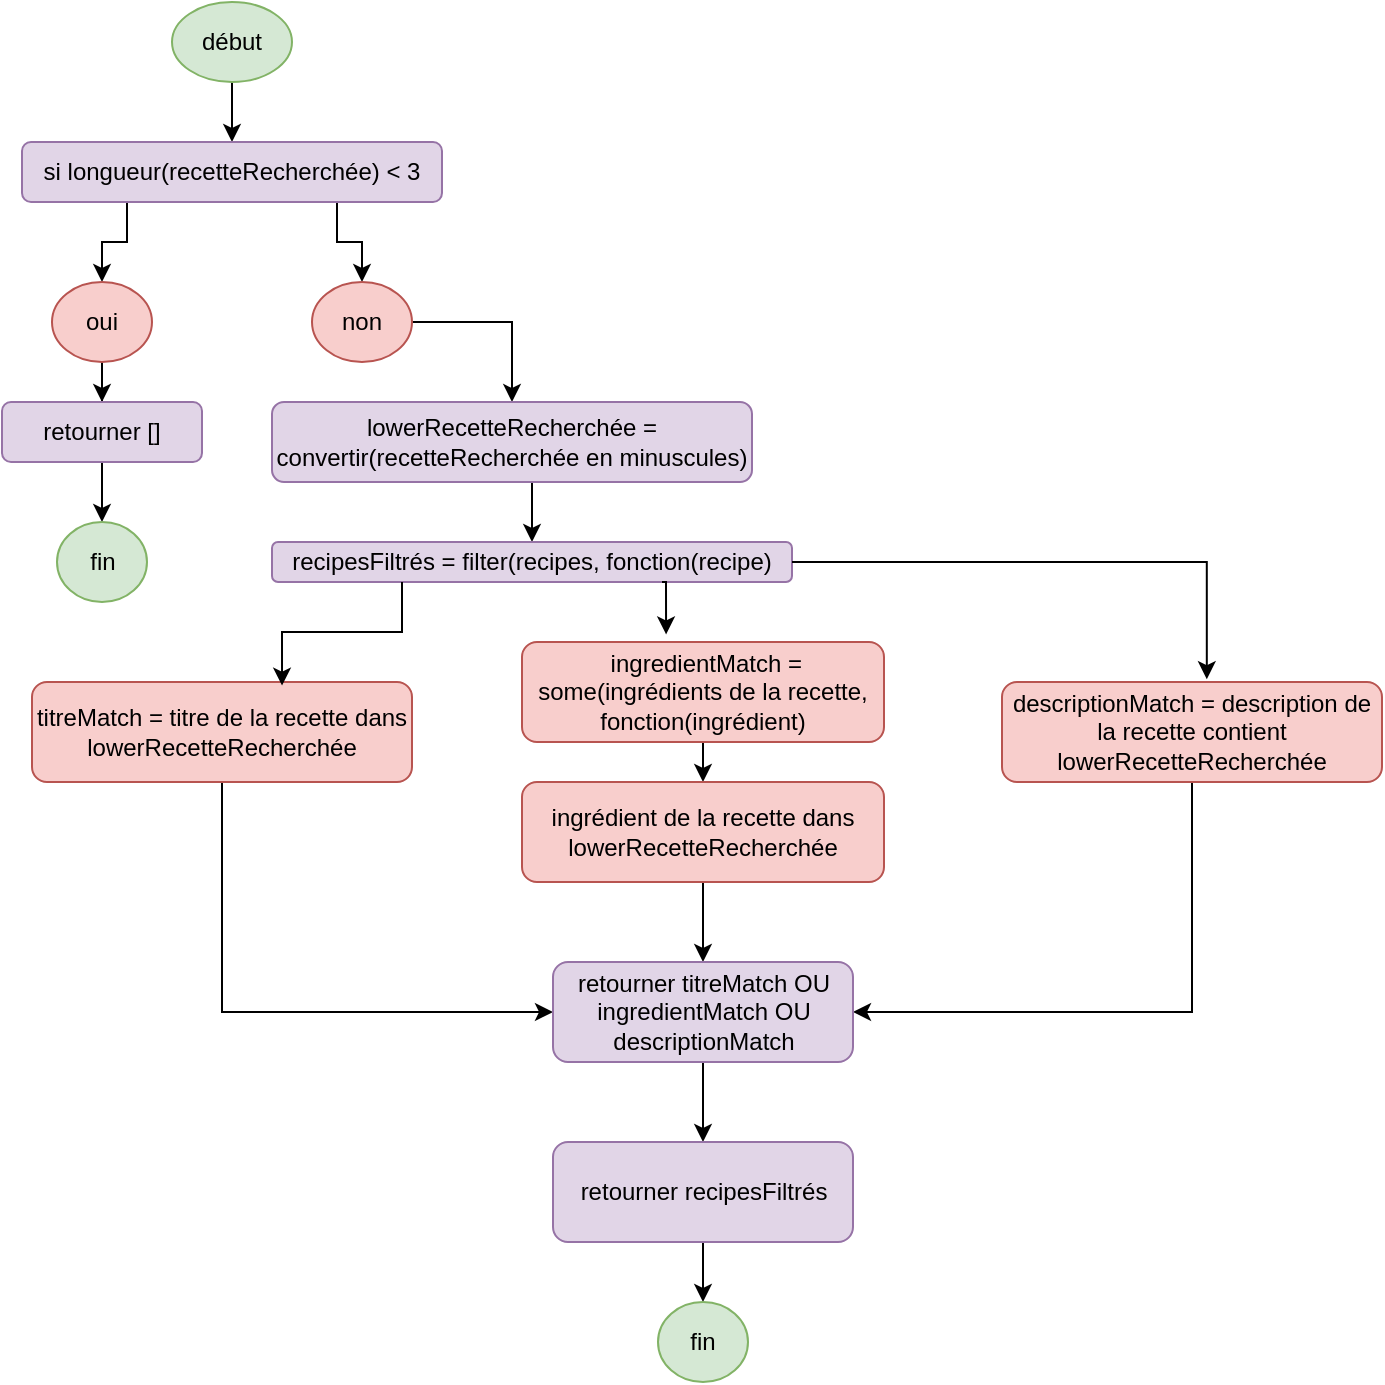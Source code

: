 <mxfile version="24.7.7">
  <diagram name="Page-1" id="3k2GI7umOkz1AsJeDrGB">
    <mxGraphModel dx="1050" dy="1691" grid="1" gridSize="10" guides="1" tooltips="1" connect="1" arrows="1" fold="1" page="1" pageScale="1" pageWidth="827" pageHeight="1169" math="0" shadow="0">
      <root>
        <mxCell id="0" />
        <mxCell id="1" parent="0" />
        <mxCell id="3-Dag1s_dqLoRyYHG3y7-7" style="edgeStyle=orthogonalEdgeStyle;rounded=0;orthogonalLoop=1;jettySize=auto;html=1;exitX=0.5;exitY=1;exitDx=0;exitDy=0;" edge="1" parent="1" source="3-Dag1s_dqLoRyYHG3y7-1" target="3-Dag1s_dqLoRyYHG3y7-2">
          <mxGeometry relative="1" as="geometry" />
        </mxCell>
        <mxCell id="3-Dag1s_dqLoRyYHG3y7-1" value="début" style="ellipse;whiteSpace=wrap;html=1;fillColor=#d5e8d4;strokeColor=#82b366;" vertex="1" parent="1">
          <mxGeometry x="135" y="-1140" width="60" height="40" as="geometry" />
        </mxCell>
        <mxCell id="3-Dag1s_dqLoRyYHG3y7-5" style="edgeStyle=orthogonalEdgeStyle;rounded=0;orthogonalLoop=1;jettySize=auto;html=1;exitX=0.25;exitY=1;exitDx=0;exitDy=0;entryX=0.5;entryY=0;entryDx=0;entryDy=0;" edge="1" parent="1" source="3-Dag1s_dqLoRyYHG3y7-2" target="3-Dag1s_dqLoRyYHG3y7-3">
          <mxGeometry relative="1" as="geometry" />
        </mxCell>
        <mxCell id="3-Dag1s_dqLoRyYHG3y7-6" style="edgeStyle=orthogonalEdgeStyle;rounded=0;orthogonalLoop=1;jettySize=auto;html=1;exitX=0.75;exitY=1;exitDx=0;exitDy=0;entryX=0.5;entryY=0;entryDx=0;entryDy=0;" edge="1" parent="1" source="3-Dag1s_dqLoRyYHG3y7-2" target="3-Dag1s_dqLoRyYHG3y7-4">
          <mxGeometry relative="1" as="geometry" />
        </mxCell>
        <mxCell id="3-Dag1s_dqLoRyYHG3y7-2" value="si longueur(recetteRecherchée) &amp;lt; 3" style="rounded=1;whiteSpace=wrap;html=1;fillColor=#e1d5e7;strokeColor=#9673a6;" vertex="1" parent="1">
          <mxGeometry x="60" y="-1070" width="210" height="30" as="geometry" />
        </mxCell>
        <mxCell id="3-Dag1s_dqLoRyYHG3y7-9" style="edgeStyle=orthogonalEdgeStyle;rounded=0;orthogonalLoop=1;jettySize=auto;html=1;exitX=0.5;exitY=1;exitDx=0;exitDy=0;" edge="1" parent="1" source="3-Dag1s_dqLoRyYHG3y7-3" target="3-Dag1s_dqLoRyYHG3y7-8">
          <mxGeometry relative="1" as="geometry" />
        </mxCell>
        <mxCell id="3-Dag1s_dqLoRyYHG3y7-3" value="oui" style="ellipse;whiteSpace=wrap;html=1;fillColor=#f8cecc;strokeColor=#b85450;" vertex="1" parent="1">
          <mxGeometry x="75" y="-1000" width="50" height="40" as="geometry" />
        </mxCell>
        <mxCell id="3-Dag1s_dqLoRyYHG3y7-14" style="edgeStyle=orthogonalEdgeStyle;rounded=0;orthogonalLoop=1;jettySize=auto;html=1;exitX=1;exitY=0.5;exitDx=0;exitDy=0;entryX=0.5;entryY=0;entryDx=0;entryDy=0;" edge="1" parent="1" source="3-Dag1s_dqLoRyYHG3y7-4" target="3-Dag1s_dqLoRyYHG3y7-12">
          <mxGeometry relative="1" as="geometry" />
        </mxCell>
        <mxCell id="3-Dag1s_dqLoRyYHG3y7-4" value="non" style="ellipse;whiteSpace=wrap;html=1;fillColor=#f8cecc;strokeColor=#b85450;" vertex="1" parent="1">
          <mxGeometry x="205" y="-1000" width="50" height="40" as="geometry" />
        </mxCell>
        <mxCell id="3-Dag1s_dqLoRyYHG3y7-11" style="edgeStyle=orthogonalEdgeStyle;rounded=0;orthogonalLoop=1;jettySize=auto;html=1;exitX=0.5;exitY=1;exitDx=0;exitDy=0;" edge="1" parent="1" source="3-Dag1s_dqLoRyYHG3y7-8" target="3-Dag1s_dqLoRyYHG3y7-10">
          <mxGeometry relative="1" as="geometry" />
        </mxCell>
        <mxCell id="3-Dag1s_dqLoRyYHG3y7-8" value="retourner []" style="rounded=1;whiteSpace=wrap;html=1;fillColor=#e1d5e7;strokeColor=#9673a6;" vertex="1" parent="1">
          <mxGeometry x="50" y="-940" width="100" height="30" as="geometry" />
        </mxCell>
        <mxCell id="3-Dag1s_dqLoRyYHG3y7-10" value="fin" style="ellipse;whiteSpace=wrap;html=1;fillColor=#d5e8d4;strokeColor=#82b366;" vertex="1" parent="1">
          <mxGeometry x="77.5" y="-880" width="45" height="40" as="geometry" />
        </mxCell>
        <mxCell id="3-Dag1s_dqLoRyYHG3y7-17" style="edgeStyle=orthogonalEdgeStyle;rounded=0;orthogonalLoop=1;jettySize=auto;html=1;exitX=0.5;exitY=1;exitDx=0;exitDy=0;entryX=0.5;entryY=0;entryDx=0;entryDy=0;" edge="1" parent="1" source="3-Dag1s_dqLoRyYHG3y7-12" target="3-Dag1s_dqLoRyYHG3y7-16">
          <mxGeometry relative="1" as="geometry" />
        </mxCell>
        <mxCell id="3-Dag1s_dqLoRyYHG3y7-12" value="lowerRecetteRecherchée = convertir(recetteRecherchée en minuscules)" style="rounded=1;whiteSpace=wrap;html=1;fillColor=#e1d5e7;strokeColor=#9673a6;" vertex="1" parent="1">
          <mxGeometry x="185" y="-940" width="240" height="40" as="geometry" />
        </mxCell>
        <mxCell id="3-Dag1s_dqLoRyYHG3y7-16" value="&lt;span style=&quot;text-align: left;&quot;&gt;recipesFiltrés = filter(recipes, fonction(recipe)&lt;/span&gt;" style="rounded=1;whiteSpace=wrap;html=1;fillColor=#e1d5e7;strokeColor=#9673a6;" vertex="1" parent="1">
          <mxGeometry x="185" y="-870" width="260" height="20" as="geometry" />
        </mxCell>
        <mxCell id="3-Dag1s_dqLoRyYHG3y7-43" style="edgeStyle=orthogonalEdgeStyle;rounded=0;orthogonalLoop=1;jettySize=auto;html=1;exitX=0.5;exitY=1;exitDx=0;exitDy=0;entryX=0;entryY=0.5;entryDx=0;entryDy=0;" edge="1" parent="1" source="3-Dag1s_dqLoRyYHG3y7-19" target="3-Dag1s_dqLoRyYHG3y7-41">
          <mxGeometry relative="1" as="geometry" />
        </mxCell>
        <mxCell id="3-Dag1s_dqLoRyYHG3y7-19" value="&lt;span style=&quot;text-align: left;&quot;&gt;titreMatch = titre de la recette dans lowerRecetteRecherchée&lt;/span&gt;" style="rounded=1;whiteSpace=wrap;html=1;fillColor=#f8cecc;strokeColor=#b85450;" vertex="1" parent="1">
          <mxGeometry x="65" y="-800" width="190" height="50" as="geometry" />
        </mxCell>
        <mxCell id="3-Dag1s_dqLoRyYHG3y7-39" style="edgeStyle=orthogonalEdgeStyle;rounded=0;orthogonalLoop=1;jettySize=auto;html=1;exitX=0.5;exitY=1;exitDx=0;exitDy=0;entryX=0.5;entryY=0;entryDx=0;entryDy=0;" edge="1" parent="1" source="3-Dag1s_dqLoRyYHG3y7-20" target="3-Dag1s_dqLoRyYHG3y7-35">
          <mxGeometry relative="1" as="geometry" />
        </mxCell>
        <mxCell id="3-Dag1s_dqLoRyYHG3y7-20" value="&amp;nbsp;ingredientMatch = some(ingrédients de la recette, fonction(ingrédient)" style="rounded=1;whiteSpace=wrap;html=1;fillColor=#f8cecc;strokeColor=#b85450;" vertex="1" parent="1">
          <mxGeometry x="310" y="-820" width="181" height="50" as="geometry" />
        </mxCell>
        <mxCell id="3-Dag1s_dqLoRyYHG3y7-44" style="edgeStyle=orthogonalEdgeStyle;rounded=0;orthogonalLoop=1;jettySize=auto;html=1;exitX=0.5;exitY=1;exitDx=0;exitDy=0;entryX=1;entryY=0.5;entryDx=0;entryDy=0;" edge="1" parent="1" source="3-Dag1s_dqLoRyYHG3y7-21" target="3-Dag1s_dqLoRyYHG3y7-41">
          <mxGeometry relative="1" as="geometry" />
        </mxCell>
        <mxCell id="3-Dag1s_dqLoRyYHG3y7-21" value="descriptionMatch = description de la recette contient lowerRecetteRecherchée" style="rounded=1;whiteSpace=wrap;html=1;fillColor=#f8cecc;strokeColor=#b85450;" vertex="1" parent="1">
          <mxGeometry x="550" y="-800" width="190" height="50" as="geometry" />
        </mxCell>
        <mxCell id="3-Dag1s_dqLoRyYHG3y7-42" style="edgeStyle=orthogonalEdgeStyle;rounded=0;orthogonalLoop=1;jettySize=auto;html=1;exitX=0.5;exitY=1;exitDx=0;exitDy=0;entryX=0.5;entryY=0;entryDx=0;entryDy=0;" edge="1" parent="1" source="3-Dag1s_dqLoRyYHG3y7-35" target="3-Dag1s_dqLoRyYHG3y7-41">
          <mxGeometry relative="1" as="geometry" />
        </mxCell>
        <mxCell id="3-Dag1s_dqLoRyYHG3y7-35" value="ingrédient de la recette dans lowerRecetteRecherchée" style="rounded=1;whiteSpace=wrap;html=1;fillColor=#f8cecc;strokeColor=#b85450;" vertex="1" parent="1">
          <mxGeometry x="310" y="-750" width="181" height="50" as="geometry" />
        </mxCell>
        <mxCell id="3-Dag1s_dqLoRyYHG3y7-36" style="edgeStyle=orthogonalEdgeStyle;rounded=0;orthogonalLoop=1;jettySize=auto;html=1;exitX=1;exitY=0.5;exitDx=0;exitDy=0;entryX=0.539;entryY=-0.028;entryDx=0;entryDy=0;entryPerimeter=0;" edge="1" parent="1" source="3-Dag1s_dqLoRyYHG3y7-16" target="3-Dag1s_dqLoRyYHG3y7-21">
          <mxGeometry relative="1" as="geometry" />
        </mxCell>
        <mxCell id="3-Dag1s_dqLoRyYHG3y7-37" style="edgeStyle=orthogonalEdgeStyle;rounded=0;orthogonalLoop=1;jettySize=auto;html=1;exitX=0.75;exitY=1;exitDx=0;exitDy=0;entryX=0.398;entryY=-0.076;entryDx=0;entryDy=0;entryPerimeter=0;" edge="1" parent="1" source="3-Dag1s_dqLoRyYHG3y7-16" target="3-Dag1s_dqLoRyYHG3y7-20">
          <mxGeometry relative="1" as="geometry" />
        </mxCell>
        <mxCell id="3-Dag1s_dqLoRyYHG3y7-38" style="edgeStyle=orthogonalEdgeStyle;rounded=0;orthogonalLoop=1;jettySize=auto;html=1;exitX=0.25;exitY=1;exitDx=0;exitDy=0;entryX=0.658;entryY=0.036;entryDx=0;entryDy=0;entryPerimeter=0;" edge="1" parent="1" source="3-Dag1s_dqLoRyYHG3y7-16" target="3-Dag1s_dqLoRyYHG3y7-19">
          <mxGeometry relative="1" as="geometry" />
        </mxCell>
        <mxCell id="3-Dag1s_dqLoRyYHG3y7-46" style="edgeStyle=orthogonalEdgeStyle;rounded=0;orthogonalLoop=1;jettySize=auto;html=1;exitX=0.5;exitY=1;exitDx=0;exitDy=0;entryX=0.5;entryY=0;entryDx=0;entryDy=0;" edge="1" parent="1" source="3-Dag1s_dqLoRyYHG3y7-41" target="3-Dag1s_dqLoRyYHG3y7-45">
          <mxGeometry relative="1" as="geometry" />
        </mxCell>
        <mxCell id="3-Dag1s_dqLoRyYHG3y7-41" value="&lt;span style=&quot;text-align: left;&quot;&gt;retourner titreMatch OU ingredientMatch OU descriptionMatch&lt;/span&gt;" style="rounded=1;whiteSpace=wrap;html=1;fillColor=#e1d5e7;strokeColor=#9673a6;" vertex="1" parent="1">
          <mxGeometry x="325.5" y="-660" width="150" height="50" as="geometry" />
        </mxCell>
        <mxCell id="3-Dag1s_dqLoRyYHG3y7-48" style="edgeStyle=orthogonalEdgeStyle;rounded=0;orthogonalLoop=1;jettySize=auto;html=1;exitX=0.5;exitY=1;exitDx=0;exitDy=0;entryX=0.5;entryY=0;entryDx=0;entryDy=0;" edge="1" parent="1" source="3-Dag1s_dqLoRyYHG3y7-45" target="3-Dag1s_dqLoRyYHG3y7-47">
          <mxGeometry relative="1" as="geometry" />
        </mxCell>
        <mxCell id="3-Dag1s_dqLoRyYHG3y7-45" value="retourner recipesFiltrés" style="rounded=1;whiteSpace=wrap;html=1;fillColor=#e1d5e7;strokeColor=#9673a6;" vertex="1" parent="1">
          <mxGeometry x="325.5" y="-570" width="150" height="50" as="geometry" />
        </mxCell>
        <mxCell id="3-Dag1s_dqLoRyYHG3y7-47" value="fin" style="ellipse;whiteSpace=wrap;html=1;fillColor=#d5e8d4;strokeColor=#82b366;" vertex="1" parent="1">
          <mxGeometry x="378" y="-490" width="45" height="40" as="geometry" />
        </mxCell>
      </root>
    </mxGraphModel>
  </diagram>
</mxfile>
